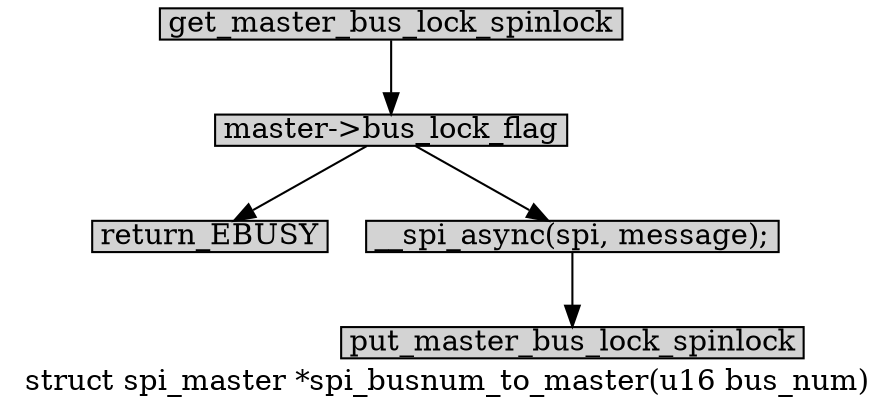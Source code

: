 digraph spi_busnum_to_master{
		label="struct spi_master *spi_busnum_to_master(u16 bus_num)";
		
        size="10,18";
        ratio=filled;
        
		node[style=filled, shape = box, margin="0.05,0.005",height="0.1",width="0.1"];

		get_master_bus_lock_spinlock[label="get_master_bus_lock_spinlock"];
		bus_lock_flag[label="master->bus_lock_flag"];
		return_EBUSY[label="return_EBUSY"];
		__spi_async[label="__spi_async(spi, message);"]
		put_master_bus_lock_spinlock[label="put_master_bus_lock_spinlock"];

		get_master_bus_lock_spinlock -> bus_lock_flag;
		bus_lock_flag -> return_EBUSY;
		bus_lock_flag -> __spi_async;
		__spi_async -> put_master_bus_lock_spinlock;
		
}
